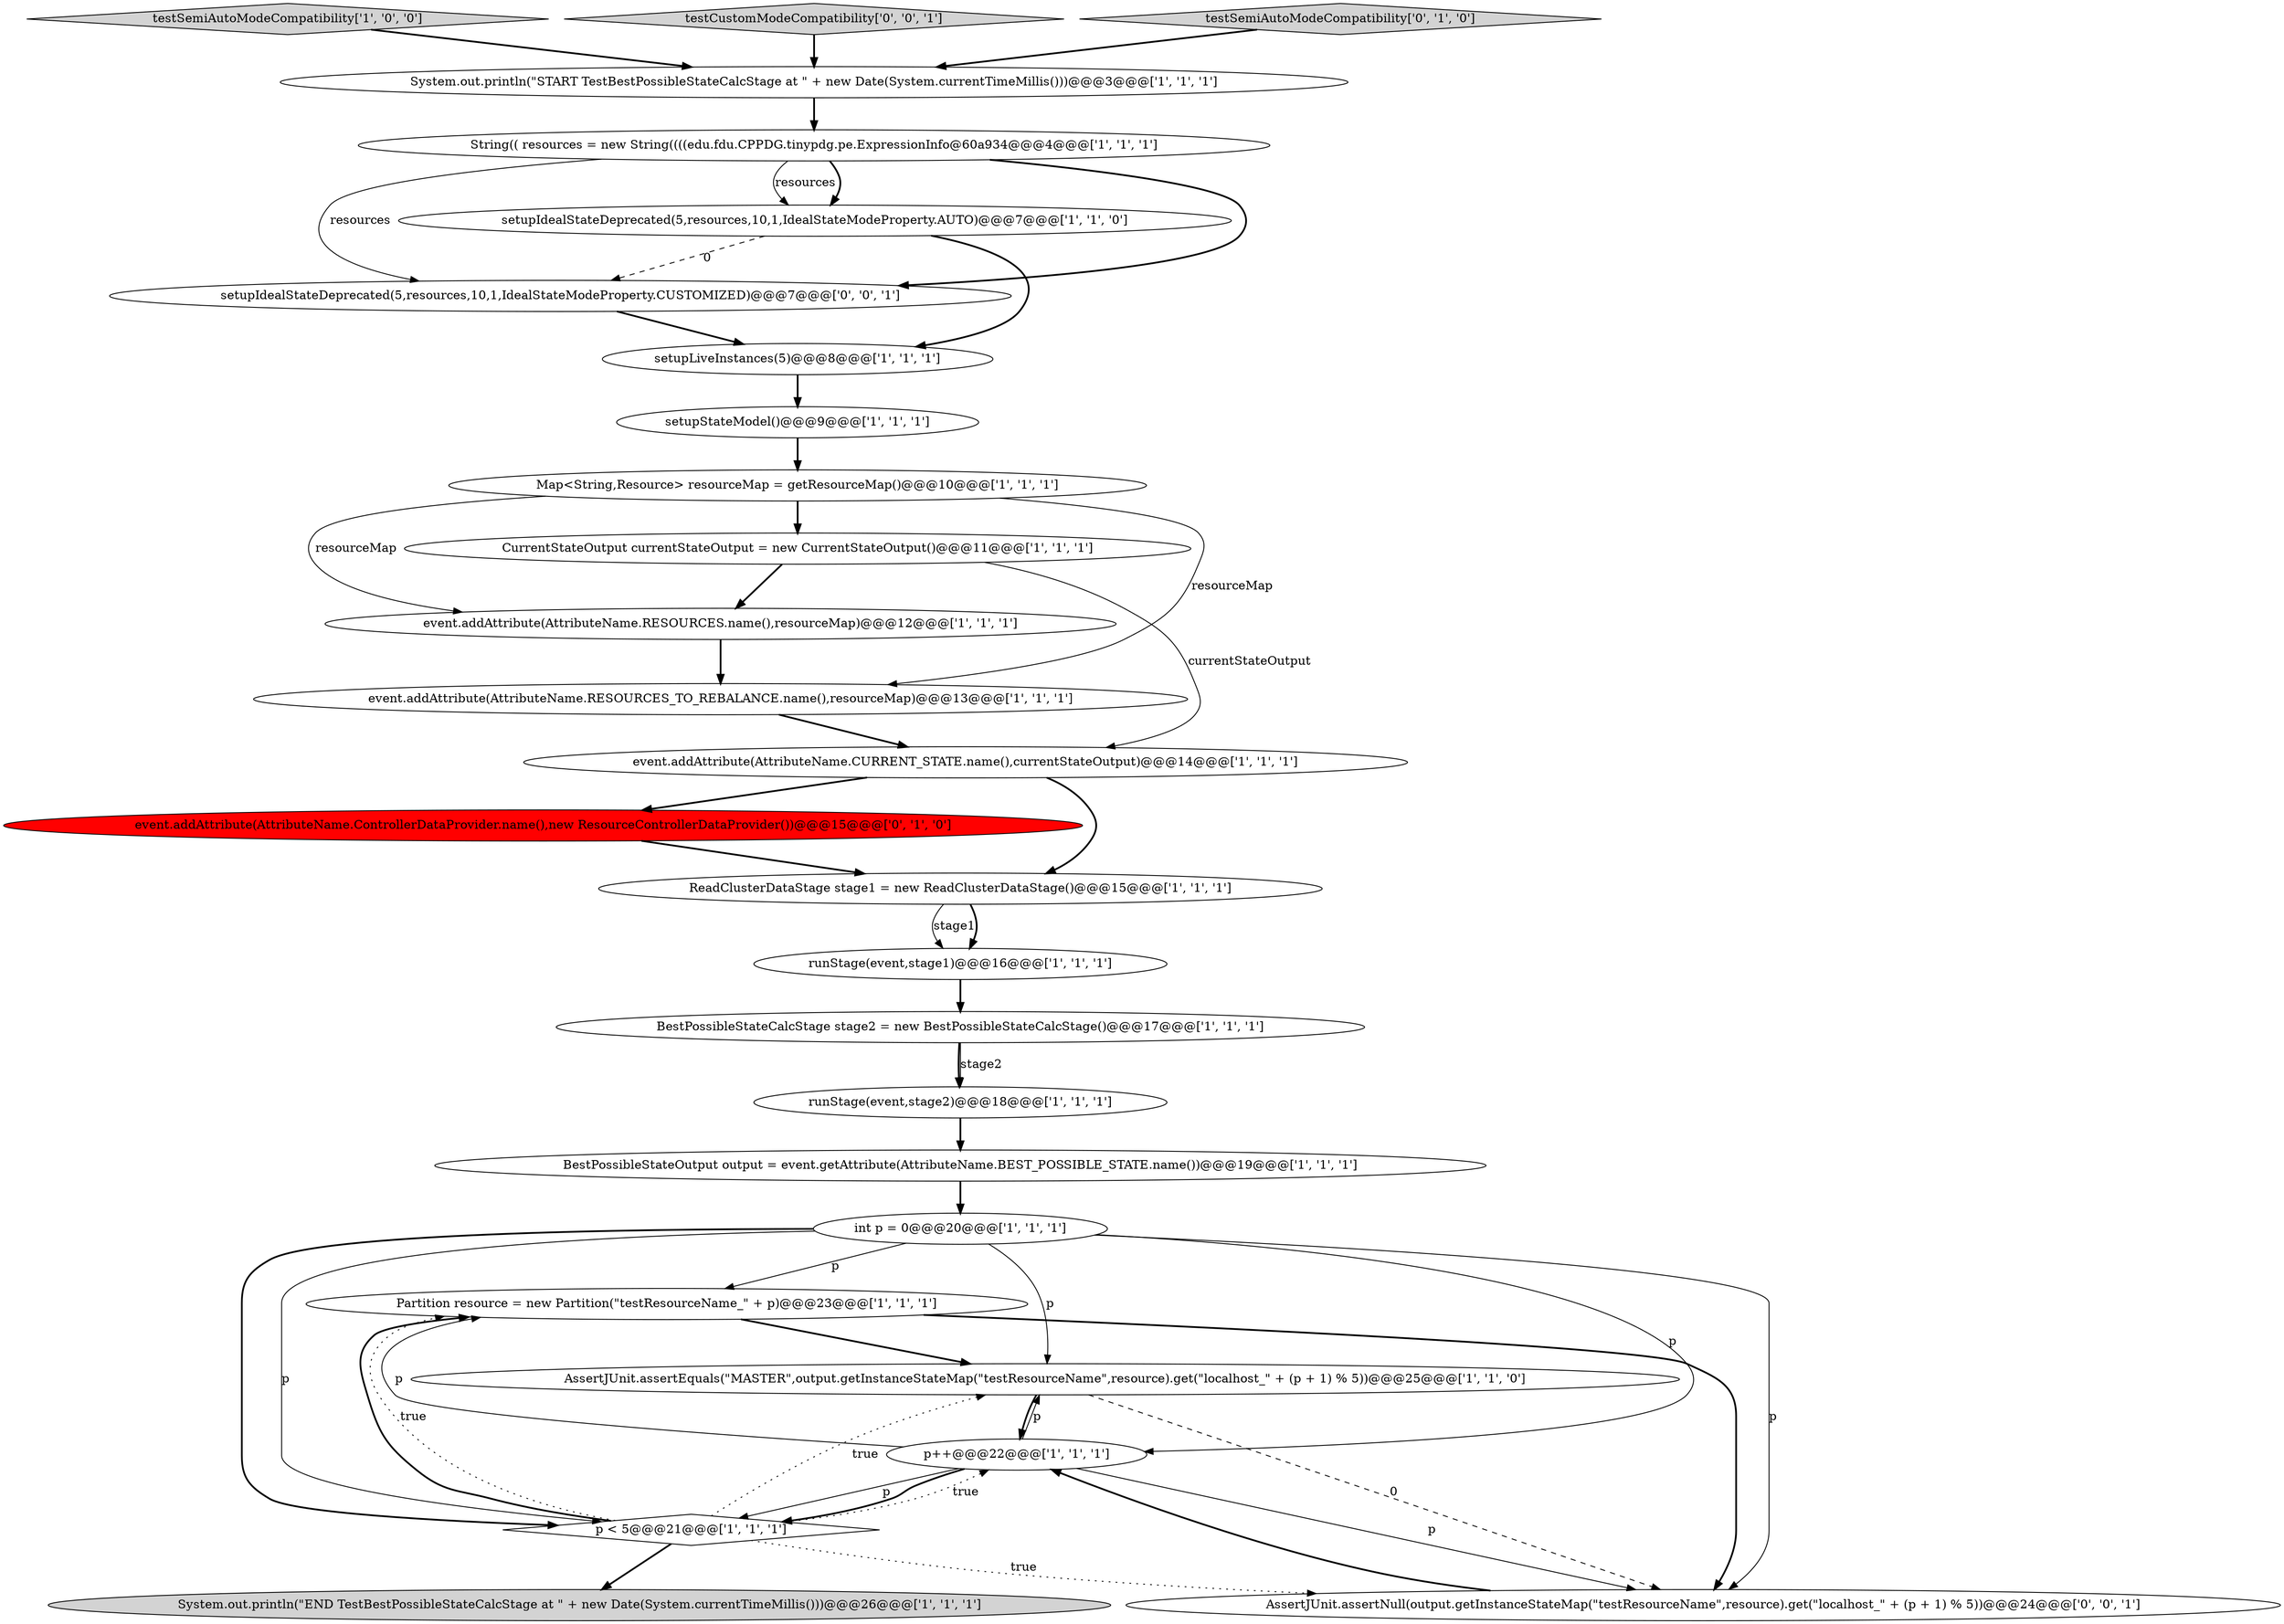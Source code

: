 digraph {
7 [style = filled, label = "BestPossibleStateOutput output = event.getAttribute(AttributeName.BEST_POSSIBLE_STATE.name())@@@19@@@['1', '1', '1']", fillcolor = white, shape = ellipse image = "AAA0AAABBB1BBB"];
0 [style = filled, label = "event.addAttribute(AttributeName.RESOURCES_TO_REBALANCE.name(),resourceMap)@@@13@@@['1', '1', '1']", fillcolor = white, shape = ellipse image = "AAA0AAABBB1BBB"];
3 [style = filled, label = "Map<String,Resource> resourceMap = getResourceMap()@@@10@@@['1', '1', '1']", fillcolor = white, shape = ellipse image = "AAA0AAABBB1BBB"];
12 [style = filled, label = "CurrentStateOutput currentStateOutput = new CurrentStateOutput()@@@11@@@['1', '1', '1']", fillcolor = white, shape = ellipse image = "AAA0AAABBB1BBB"];
17 [style = filled, label = "Partition resource = new Partition(\"testResourceName_\" + p)@@@23@@@['1', '1', '1']", fillcolor = white, shape = ellipse image = "AAA0AAABBB1BBB"];
2 [style = filled, label = "testSemiAutoModeCompatibility['1', '0', '0']", fillcolor = lightgray, shape = diamond image = "AAA0AAABBB1BBB"];
26 [style = filled, label = "testCustomModeCompatibility['0', '0', '1']", fillcolor = lightgray, shape = diamond image = "AAA0AAABBB3BBB"];
8 [style = filled, label = "System.out.println(\"END TestBestPossibleStateCalcStage at \" + new Date(System.currentTimeMillis()))@@@26@@@['1', '1', '1']", fillcolor = lightgray, shape = ellipse image = "AAA0AAABBB1BBB"];
16 [style = filled, label = "String(( resources = new String((((edu.fdu.CPPDG.tinypdg.pe.ExpressionInfo@60a934@@@4@@@['1', '1', '1']", fillcolor = white, shape = ellipse image = "AAA0AAABBB1BBB"];
5 [style = filled, label = "event.addAttribute(AttributeName.RESOURCES.name(),resourceMap)@@@12@@@['1', '1', '1']", fillcolor = white, shape = ellipse image = "AAA0AAABBB1BBB"];
19 [style = filled, label = "runStage(event,stage2)@@@18@@@['1', '1', '1']", fillcolor = white, shape = ellipse image = "AAA0AAABBB1BBB"];
15 [style = filled, label = "AssertJUnit.assertEquals(\"MASTER\",output.getInstanceStateMap(\"testResourceName\",resource).get(\"localhost_\" + (p + 1) % 5))@@@25@@@['1', '1', '0']", fillcolor = white, shape = ellipse image = "AAA0AAABBB1BBB"];
1 [style = filled, label = "runStage(event,stage1)@@@16@@@['1', '1', '1']", fillcolor = white, shape = ellipse image = "AAA0AAABBB1BBB"];
4 [style = filled, label = "setupStateModel()@@@9@@@['1', '1', '1']", fillcolor = white, shape = ellipse image = "AAA0AAABBB1BBB"];
22 [style = filled, label = "event.addAttribute(AttributeName.ControllerDataProvider.name(),new ResourceControllerDataProvider())@@@15@@@['0', '1', '0']", fillcolor = red, shape = ellipse image = "AAA1AAABBB2BBB"];
13 [style = filled, label = "System.out.println(\"START TestBestPossibleStateCalcStage at \" + new Date(System.currentTimeMillis()))@@@3@@@['1', '1', '1']", fillcolor = white, shape = ellipse image = "AAA0AAABBB1BBB"];
24 [style = filled, label = "setupIdealStateDeprecated(5,resources,10,1,IdealStateModeProperty.CUSTOMIZED)@@@7@@@['0', '0', '1']", fillcolor = white, shape = ellipse image = "AAA0AAABBB3BBB"];
6 [style = filled, label = "ReadClusterDataStage stage1 = new ReadClusterDataStage()@@@15@@@['1', '1', '1']", fillcolor = white, shape = ellipse image = "AAA0AAABBB1BBB"];
11 [style = filled, label = "setupLiveInstances(5)@@@8@@@['1', '1', '1']", fillcolor = white, shape = ellipse image = "AAA0AAABBB1BBB"];
14 [style = filled, label = "event.addAttribute(AttributeName.CURRENT_STATE.name(),currentStateOutput)@@@14@@@['1', '1', '1']", fillcolor = white, shape = ellipse image = "AAA0AAABBB1BBB"];
9 [style = filled, label = "p++@@@22@@@['1', '1', '1']", fillcolor = white, shape = ellipse image = "AAA0AAABBB1BBB"];
20 [style = filled, label = "int p = 0@@@20@@@['1', '1', '1']", fillcolor = white, shape = ellipse image = "AAA0AAABBB1BBB"];
25 [style = filled, label = "AssertJUnit.assertNull(output.getInstanceStateMap(\"testResourceName\",resource).get(\"localhost_\" + (p + 1) % 5))@@@24@@@['0', '0', '1']", fillcolor = white, shape = ellipse image = "AAA0AAABBB3BBB"];
21 [style = filled, label = "p < 5@@@21@@@['1', '1', '1']", fillcolor = white, shape = diamond image = "AAA0AAABBB1BBB"];
23 [style = filled, label = "testSemiAutoModeCompatibility['0', '1', '0']", fillcolor = lightgray, shape = diamond image = "AAA0AAABBB2BBB"];
10 [style = filled, label = "BestPossibleStateCalcStage stage2 = new BestPossibleStateCalcStage()@@@17@@@['1', '1', '1']", fillcolor = white, shape = ellipse image = "AAA0AAABBB1BBB"];
18 [style = filled, label = "setupIdealStateDeprecated(5,resources,10,1,IdealStateModeProperty.AUTO)@@@7@@@['1', '1', '0']", fillcolor = white, shape = ellipse image = "AAA0AAABBB1BBB"];
17->25 [style = bold, label=""];
4->3 [style = bold, label=""];
16->18 [style = bold, label=""];
9->15 [style = solid, label="p"];
12->5 [style = bold, label=""];
20->25 [style = solid, label="p"];
21->15 [style = dotted, label="true"];
10->19 [style = bold, label=""];
16->24 [style = bold, label=""];
9->21 [style = solid, label="p"];
11->4 [style = bold, label=""];
18->11 [style = bold, label=""];
25->9 [style = bold, label=""];
14->22 [style = bold, label=""];
21->8 [style = bold, label=""];
9->17 [style = solid, label="p"];
6->1 [style = solid, label="stage1"];
21->17 [style = dotted, label="true"];
7->20 [style = bold, label=""];
3->12 [style = bold, label=""];
20->9 [style = solid, label="p"];
16->18 [style = solid, label="resources"];
3->5 [style = solid, label="resourceMap"];
12->14 [style = solid, label="currentStateOutput"];
13->16 [style = bold, label=""];
26->13 [style = bold, label=""];
10->19 [style = solid, label="stage2"];
2->13 [style = bold, label=""];
20->21 [style = bold, label=""];
21->25 [style = dotted, label="true"];
6->1 [style = bold, label=""];
3->0 [style = solid, label="resourceMap"];
0->14 [style = bold, label=""];
15->25 [style = dashed, label="0"];
21->9 [style = dotted, label="true"];
5->0 [style = bold, label=""];
23->13 [style = bold, label=""];
15->9 [style = bold, label=""];
24->11 [style = bold, label=""];
20->17 [style = solid, label="p"];
9->25 [style = solid, label="p"];
17->15 [style = bold, label=""];
9->21 [style = bold, label=""];
20->21 [style = solid, label="p"];
16->24 [style = solid, label="resources"];
20->15 [style = solid, label="p"];
1->10 [style = bold, label=""];
19->7 [style = bold, label=""];
21->17 [style = bold, label=""];
14->6 [style = bold, label=""];
18->24 [style = dashed, label="0"];
22->6 [style = bold, label=""];
}

